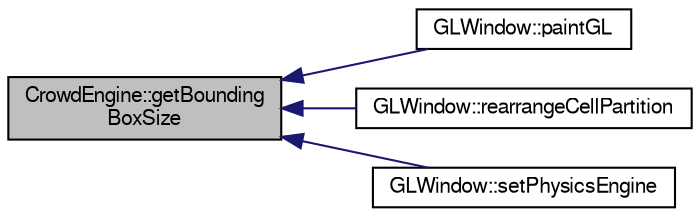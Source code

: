 digraph "CrowdEngine::getBoundingBoxSize"
{
  edge [fontname="FreeSans",fontsize="10",labelfontname="FreeSans",labelfontsize="10"];
  node [fontname="FreeSans",fontsize="10",shape=record];
  rankdir="LR";
  Node1 [label="CrowdEngine::getBounding\lBoxSize",height=0.2,width=0.4,color="black", fillcolor="grey75", style="filled" fontcolor="black"];
  Node1 -> Node2 [dir="back",color="midnightblue",fontsize="10",style="solid",fontname="FreeSans"];
  Node2 [label="GLWindow::paintGL",height=0.2,width=0.4,color="black", fillcolor="white", style="filled",URL="$class_g_l_window.html#a9bd2503dd5f812c10a9481f22ecd3403",tooltip="Render the current content of the OpenGL window. "];
  Node1 -> Node3 [dir="back",color="midnightblue",fontsize="10",style="solid",fontname="FreeSans"];
  Node3 [label="GLWindow::rearrangeCellPartition",height=0.2,width=0.4,color="black", fillcolor="white", style="filled",URL="$class_g_l_window.html#a03f30901abe2d0ac3fdaccb8e64e876d"];
  Node1 -> Node4 [dir="back",color="midnightblue",fontsize="10",style="solid",fontname="FreeSans"];
  Node4 [label="GLWindow::setPhysicsEngine",height=0.2,width=0.4,color="black", fillcolor="white", style="filled",URL="$class_g_l_window.html#a0acf1e2e5cae72e02f1d0c26583f2e33"];
}
